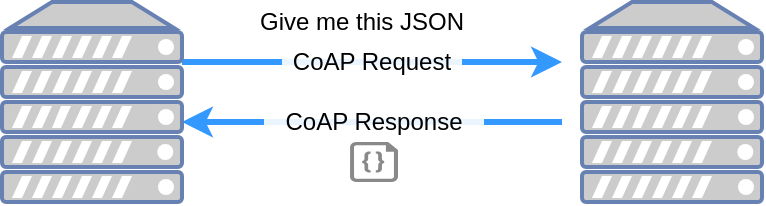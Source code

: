 <mxfile version="10.6.0" type="device"><diagram id="30Tou0KNdB3yE_J6eYin" name="Page-1"><mxGraphModel dx="576" dy="345" grid="1" gridSize="10" guides="1" tooltips="1" connect="1" arrows="1" fold="1" page="0" pageScale="1" pageWidth="850" pageHeight="1100" math="0" shadow="0"><root><mxCell id="0"/><mxCell id="1" parent="0"/><mxCell id="7mDN1jGgbZH3AnPz4W3g-1" value="" style="fontColor=#0066CC;verticalAlign=top;verticalLabelPosition=bottom;labelPosition=center;align=center;html=1;outlineConnect=0;fillColor=#CCCCCC;strokeColor=#6881B3;gradientColor=none;gradientDirection=north;strokeWidth=2;shape=mxgraph.networks.server;" vertex="1" parent="1"><mxGeometry x="530" y="230" width="90" height="100" as="geometry"/></mxCell><mxCell id="7mDN1jGgbZH3AnPz4W3g-14" value="" style="endArrow=classic;html=1;strokeWidth=3;strokeColor=#3399FF;" edge="1" parent="1"><mxGeometry width="50" height="50" relative="1" as="geometry"><mxPoint x="330" y="260" as="sourcePoint"/><mxPoint x="520" y="260" as="targetPoint"/></mxGeometry></mxCell><mxCell id="7mDN1jGgbZH3AnPz4W3g-15" value="" style="endArrow=classic;html=1;strokeWidth=3;strokeColor=#3399FF;" edge="1" parent="1"><mxGeometry width="50" height="50" relative="1" as="geometry"><mxPoint x="520" y="290" as="sourcePoint"/><mxPoint x="330" y="290" as="targetPoint"/></mxGeometry></mxCell><mxCell id="7mDN1jGgbZH3AnPz4W3g-16" value="Give me this JSON" style="text;html=1;strokeColor=none;fillColor=none;align=center;verticalAlign=middle;whiteSpace=wrap;rounded=0;" vertex="1" parent="1"><mxGeometry x="350" y="230" width="140" height="20" as="geometry"/></mxCell><mxCell id="7mDN1jGgbZH3AnPz4W3g-18" value="CoAP Request" style="text;html=1;align=center;verticalAlign=middle;whiteSpace=wrap;rounded=0;fillColor=#ffffff;opacity=90;" vertex="1" parent="1"><mxGeometry x="380" y="250" width="90" height="20" as="geometry"/></mxCell><mxCell id="7mDN1jGgbZH3AnPz4W3g-19" value="CoAP Response&lt;br&gt;" style="text;html=1;align=center;verticalAlign=middle;whiteSpace=wrap;rounded=0;fillColor=#ffffff;opacity=90;" vertex="1" parent="1"><mxGeometry x="371" y="280" width="110" height="20" as="geometry"/></mxCell><mxCell id="7mDN1jGgbZH3AnPz4W3g-27" value="" style="fontColor=#0066CC;verticalAlign=top;verticalLabelPosition=bottom;labelPosition=center;align=center;html=1;outlineConnect=0;fillColor=#CCCCCC;strokeColor=#6881B3;gradientColor=none;gradientDirection=north;strokeWidth=2;shape=mxgraph.networks.server;" vertex="1" parent="1"><mxGeometry x="240" y="230" width="90" height="100" as="geometry"/></mxCell><mxCell id="7mDN1jGgbZH3AnPz4W3g-28" value="" style="shadow=0;dashed=0;html=1;strokeColor=none;labelPosition=center;verticalLabelPosition=bottom;verticalAlign=top;align=center;shape=mxgraph.azure.code_file;fillColor=#7D7D7D;fontSize=5;opacity=90;" vertex="1" parent="1"><mxGeometry x="414" y="300" width="24" height="20" as="geometry"/></mxCell></root></mxGraphModel></diagram></mxfile>
